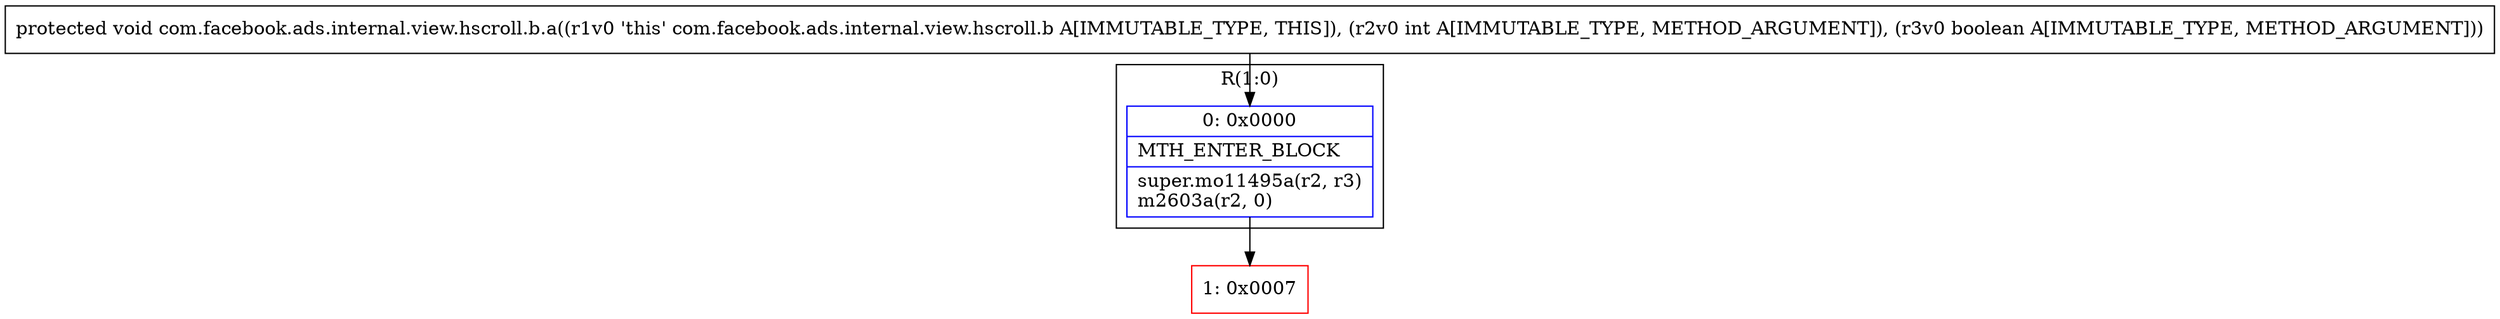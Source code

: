 digraph "CFG forcom.facebook.ads.internal.view.hscroll.b.a(IZ)V" {
subgraph cluster_Region_2104411558 {
label = "R(1:0)";
node [shape=record,color=blue];
Node_0 [shape=record,label="{0\:\ 0x0000|MTH_ENTER_BLOCK\l|super.mo11495a(r2, r3)\lm2603a(r2, 0)\l}"];
}
Node_1 [shape=record,color=red,label="{1\:\ 0x0007}"];
MethodNode[shape=record,label="{protected void com.facebook.ads.internal.view.hscroll.b.a((r1v0 'this' com.facebook.ads.internal.view.hscroll.b A[IMMUTABLE_TYPE, THIS]), (r2v0 int A[IMMUTABLE_TYPE, METHOD_ARGUMENT]), (r3v0 boolean A[IMMUTABLE_TYPE, METHOD_ARGUMENT])) }"];
MethodNode -> Node_0;
Node_0 -> Node_1;
}

